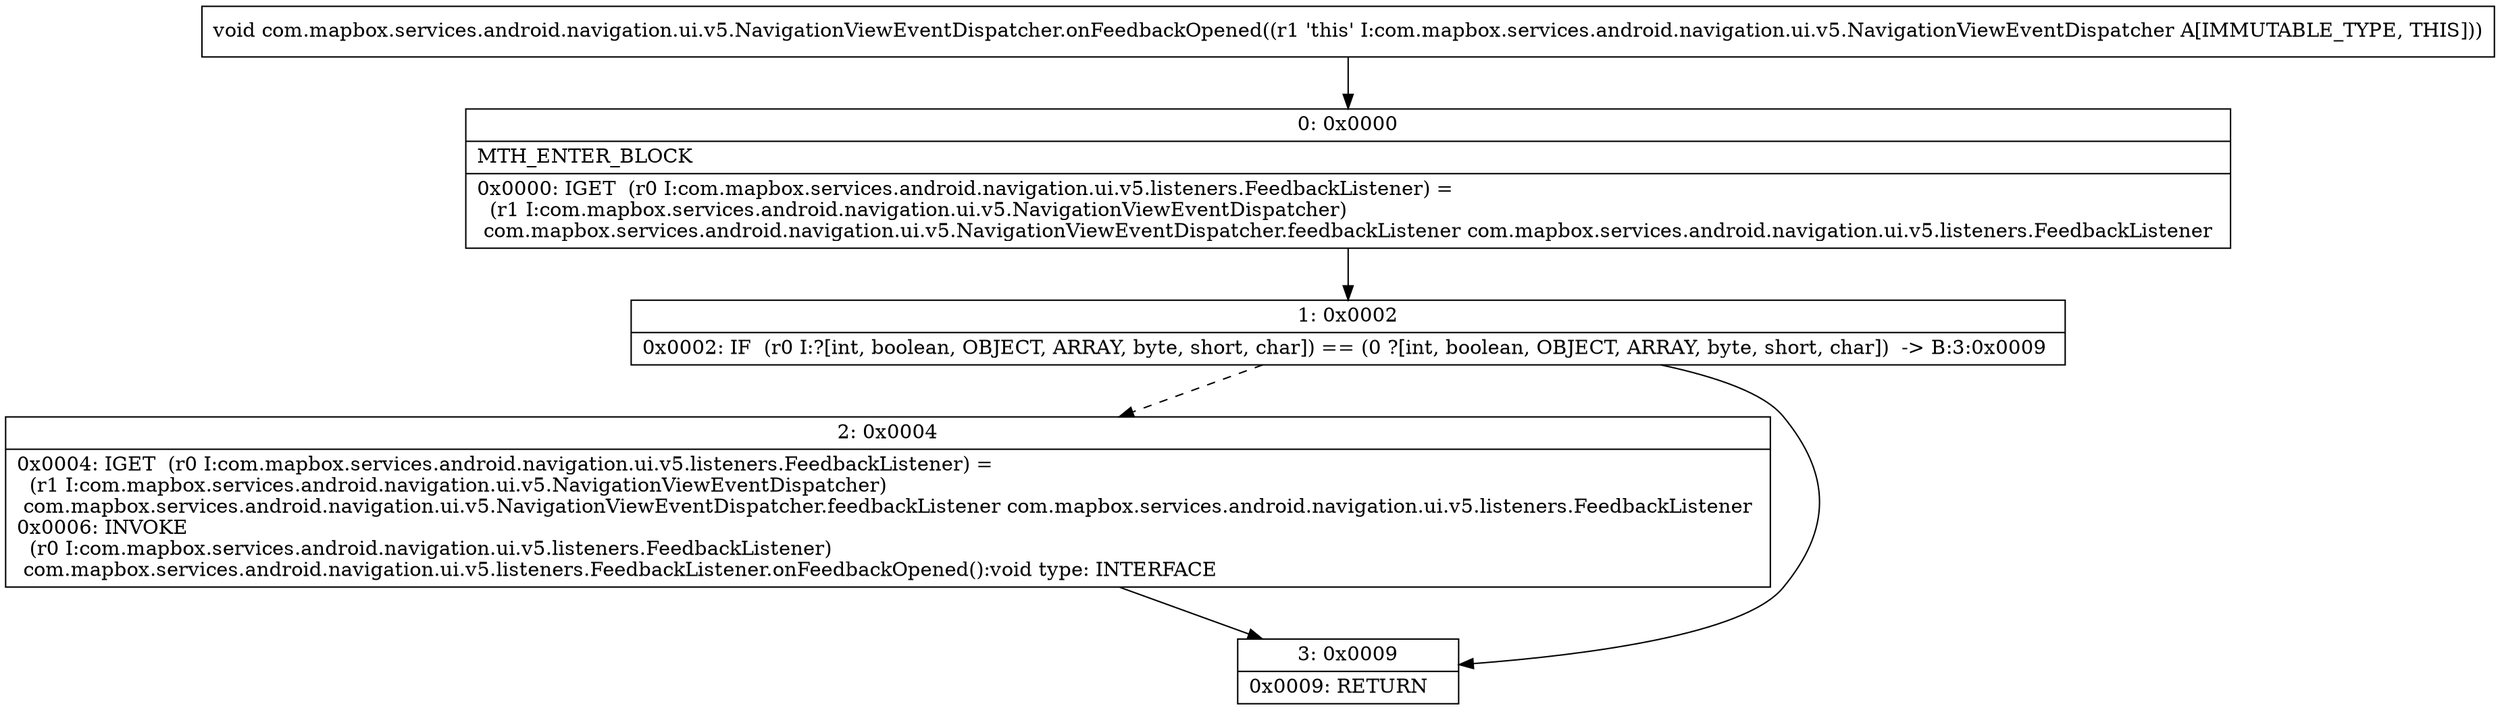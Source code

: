 digraph "CFG forcom.mapbox.services.android.navigation.ui.v5.NavigationViewEventDispatcher.onFeedbackOpened()V" {
Node_0 [shape=record,label="{0\:\ 0x0000|MTH_ENTER_BLOCK\l|0x0000: IGET  (r0 I:com.mapbox.services.android.navigation.ui.v5.listeners.FeedbackListener) = \l  (r1 I:com.mapbox.services.android.navigation.ui.v5.NavigationViewEventDispatcher)\l com.mapbox.services.android.navigation.ui.v5.NavigationViewEventDispatcher.feedbackListener com.mapbox.services.android.navigation.ui.v5.listeners.FeedbackListener \l}"];
Node_1 [shape=record,label="{1\:\ 0x0002|0x0002: IF  (r0 I:?[int, boolean, OBJECT, ARRAY, byte, short, char]) == (0 ?[int, boolean, OBJECT, ARRAY, byte, short, char])  \-\> B:3:0x0009 \l}"];
Node_2 [shape=record,label="{2\:\ 0x0004|0x0004: IGET  (r0 I:com.mapbox.services.android.navigation.ui.v5.listeners.FeedbackListener) = \l  (r1 I:com.mapbox.services.android.navigation.ui.v5.NavigationViewEventDispatcher)\l com.mapbox.services.android.navigation.ui.v5.NavigationViewEventDispatcher.feedbackListener com.mapbox.services.android.navigation.ui.v5.listeners.FeedbackListener \l0x0006: INVOKE  \l  (r0 I:com.mapbox.services.android.navigation.ui.v5.listeners.FeedbackListener)\l com.mapbox.services.android.navigation.ui.v5.listeners.FeedbackListener.onFeedbackOpened():void type: INTERFACE \l}"];
Node_3 [shape=record,label="{3\:\ 0x0009|0x0009: RETURN   \l}"];
MethodNode[shape=record,label="{void com.mapbox.services.android.navigation.ui.v5.NavigationViewEventDispatcher.onFeedbackOpened((r1 'this' I:com.mapbox.services.android.navigation.ui.v5.NavigationViewEventDispatcher A[IMMUTABLE_TYPE, THIS])) }"];
MethodNode -> Node_0;
Node_0 -> Node_1;
Node_1 -> Node_2[style=dashed];
Node_1 -> Node_3;
Node_2 -> Node_3;
}

